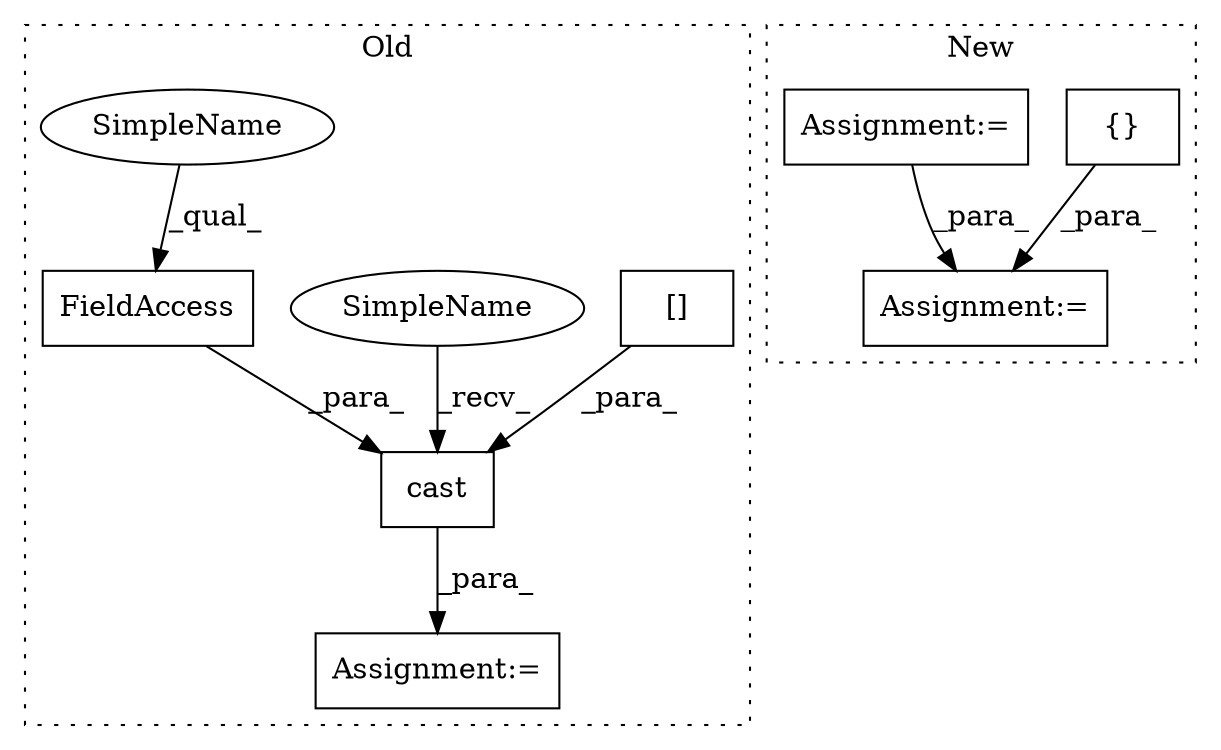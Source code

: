 digraph G {
subgraph cluster0 {
1 [label="cast" a="32" s="3469,3530" l="5,1" shape="box"];
3 [label="Assignment:=" a="7" s="3563" l="1" shape="box"];
5 [label="FieldAccess" a="22" s="3514" l="16" shape="box"];
7 [label="[]" a="2" s="3474,3511" l="7,2" shape="box"];
8 [label="SimpleName" a="42" s="3458" l="10" shape="ellipse"];
9 [label="SimpleName" a="42" s="3514" l="10" shape="ellipse"];
label = "Old";
style="dotted";
}
subgraph cluster1 {
2 [label="{}" a="4" s="3987,3989" l="1,1" shape="box"];
4 [label="Assignment:=" a="7" s="3941" l="1" shape="box"];
6 [label="Assignment:=" a="7" s="3700" l="1" shape="box"];
label = "New";
style="dotted";
}
1 -> 3 [label="_para_"];
2 -> 4 [label="_para_"];
5 -> 1 [label="_para_"];
6 -> 4 [label="_para_"];
7 -> 1 [label="_para_"];
8 -> 1 [label="_recv_"];
9 -> 5 [label="_qual_"];
}